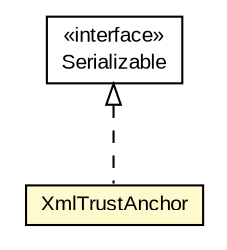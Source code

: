 #!/usr/local/bin/dot
#
# Class diagram 
# Generated by UMLGraph version R5_6-24-gf6e263 (http://www.umlgraph.org/)
#

digraph G {
	edge [fontname="arial",fontsize=10,labelfontname="arial",labelfontsize=10];
	node [fontname="arial",fontsize=10,shape=plaintext];
	nodesep=0.25;
	ranksep=0.5;
	// eu.europa.esig.dss.jaxb.simplecertificatereport.XmlTrustAnchor
	c831464 [label=<<table title="eu.europa.esig.dss.jaxb.simplecertificatereport.XmlTrustAnchor" border="0" cellborder="1" cellspacing="0" cellpadding="2" port="p" bgcolor="lemonChiffon" href="./XmlTrustAnchor.html">
		<tr><td><table border="0" cellspacing="0" cellpadding="1">
<tr><td align="center" balign="center"> XmlTrustAnchor </td></tr>
		</table></td></tr>
		</table>>, URL="./XmlTrustAnchor.html", fontname="arial", fontcolor="black", fontsize=10.0];
	//eu.europa.esig.dss.jaxb.simplecertificatereport.XmlTrustAnchor implements java.io.Serializable
	c832019:p -> c831464:p [dir=back,arrowtail=empty,style=dashed];
	// java.io.Serializable
	c832019 [label=<<table title="java.io.Serializable" border="0" cellborder="1" cellspacing="0" cellpadding="2" port="p" href="http://java.sun.com/j2se/1.4.2/docs/api/java/io/Serializable.html">
		<tr><td><table border="0" cellspacing="0" cellpadding="1">
<tr><td align="center" balign="center"> &#171;interface&#187; </td></tr>
<tr><td align="center" balign="center"> Serializable </td></tr>
		</table></td></tr>
		</table>>, URL="http://java.sun.com/j2se/1.4.2/docs/api/java/io/Serializable.html", fontname="arial", fontcolor="black", fontsize=10.0];
}

